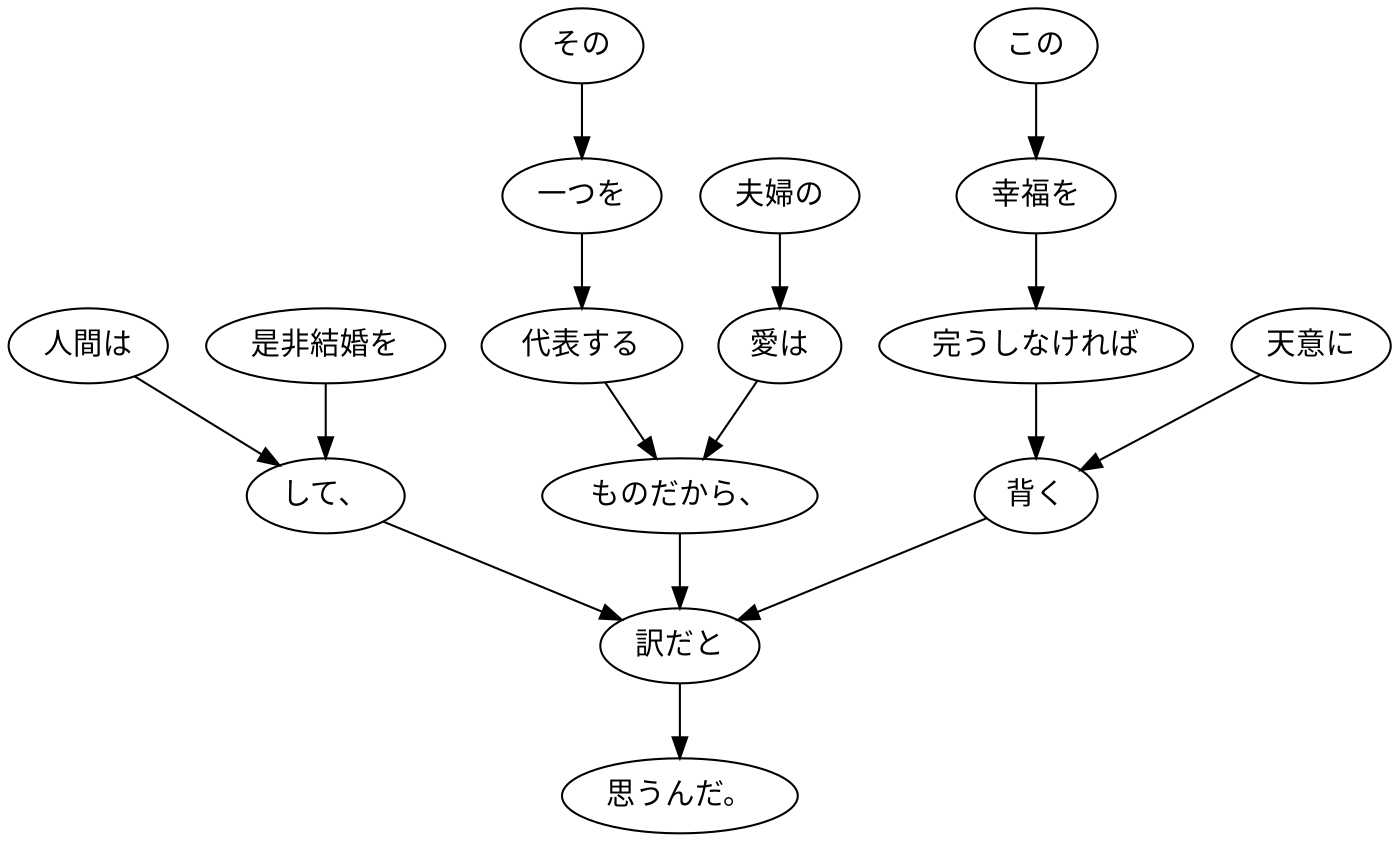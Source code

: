 digraph graph7885 {
	node0 [label="夫婦の"];
	node1 [label="愛は"];
	node2 [label="その"];
	node3 [label="一つを"];
	node4 [label="代表する"];
	node5 [label="ものだから、"];
	node6 [label="人間は"];
	node7 [label="是非結婚を"];
	node8 [label="して、"];
	node9 [label="この"];
	node10 [label="幸福を"];
	node11 [label="完うしなければ"];
	node12 [label="天意に"];
	node13 [label="背く"];
	node14 [label="訳だと"];
	node15 [label="思うんだ。"];
	node0 -> node1;
	node1 -> node5;
	node2 -> node3;
	node3 -> node4;
	node4 -> node5;
	node5 -> node14;
	node6 -> node8;
	node7 -> node8;
	node8 -> node14;
	node9 -> node10;
	node10 -> node11;
	node11 -> node13;
	node12 -> node13;
	node13 -> node14;
	node14 -> node15;
}
